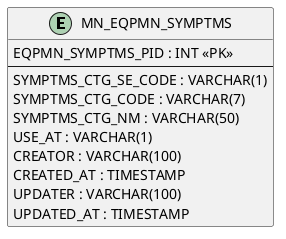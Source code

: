 @startuml

left to right direction

entity "MN_EQPMN_SYMPTMS" as mnEqpmnSymptms {
    EQPMN_SYMPTMS_PID : INT <<PK>>
    --
    SYMPTMS_CTG_SE_CODE : VARCHAR(1)
    SYMPTMS_CTG_CODE : VARCHAR(7)
    SYMPTMS_CTG_NM : VARCHAR(50)
    USE_AT : VARCHAR(1)
    CREATOR : VARCHAR(100)
    CREATED_AT : TIMESTAMP
    UPDATER : VARCHAR(100)
    UPDATED_AT : TIMESTAMP
}

@enduml





